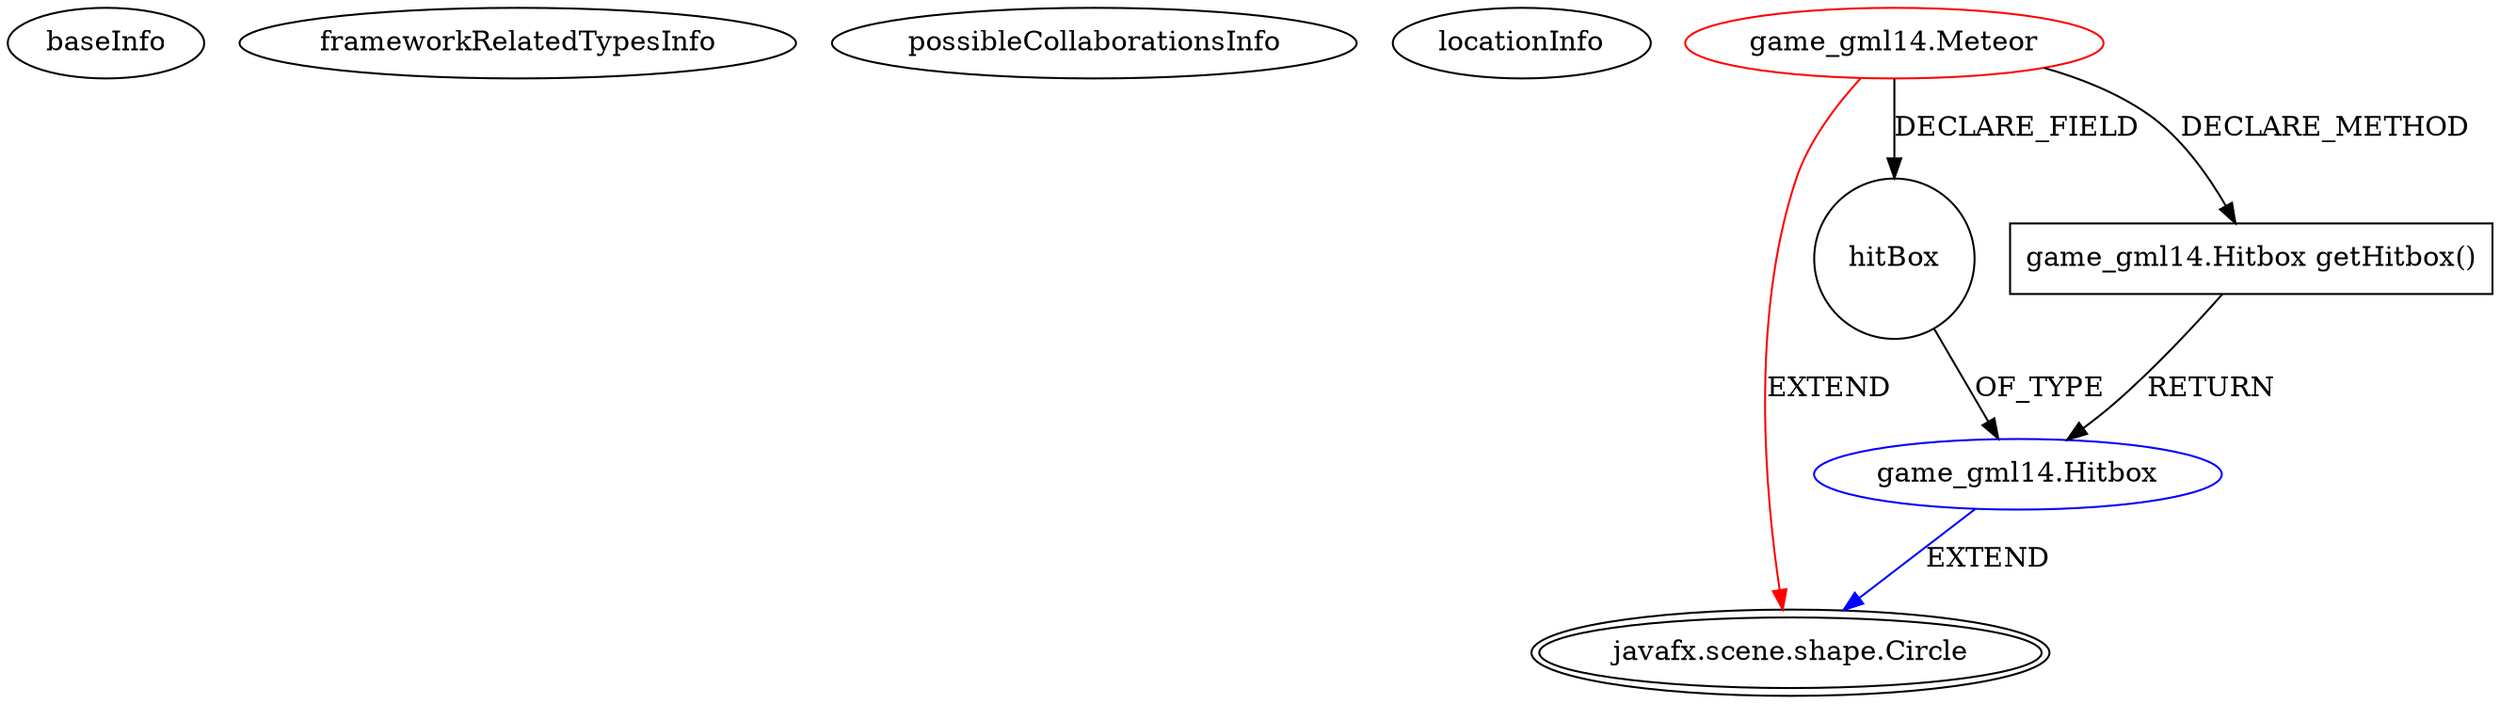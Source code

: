 digraph {
baseInfo[graphId=2820,category="extension_graph",isAnonymous=false,possibleRelation=true]
frameworkRelatedTypesInfo[0="javafx.scene.shape.Circle"]
possibleCollaborationsInfo[0="2820~CLIENT_METHOD_DECLARATION-RETURN_TYPE-FIELD_DECLARATION-~javafx.scene.shape.Circle ~javafx.scene.shape.Circle ~false~false"]
locationInfo[projectName="gregory-lyons-voyage-to-venus",filePath="/gregory-lyons-voyage-to-venus/voyage-to-venus-master/src/game_gml14/Meteor.java",contextSignature="Meteor",graphId="2820"]
0[label="game_gml14.Meteor",vertexType="ROOT_CLIENT_CLASS_DECLARATION",isFrameworkType=false,color=red]
1[label="javafx.scene.shape.Circle",vertexType="FRAMEWORK_CLASS_TYPE",isFrameworkType=true,peripheries=2]
2[label="hitBox",vertexType="FIELD_DECLARATION",isFrameworkType=false,shape=circle]
3[label="game_gml14.Hitbox",vertexType="REFERENCE_CLIENT_CLASS_DECLARATION",isFrameworkType=false,color=blue]
24[label="game_gml14.Hitbox getHitbox()",vertexType="CLIENT_METHOD_DECLARATION",isFrameworkType=false,shape=box]
0->1[label="EXTEND",color=red]
0->2[label="DECLARE_FIELD"]
3->1[label="EXTEND",color=blue]
2->3[label="OF_TYPE"]
0->24[label="DECLARE_METHOD"]
24->3[label="RETURN"]
}
